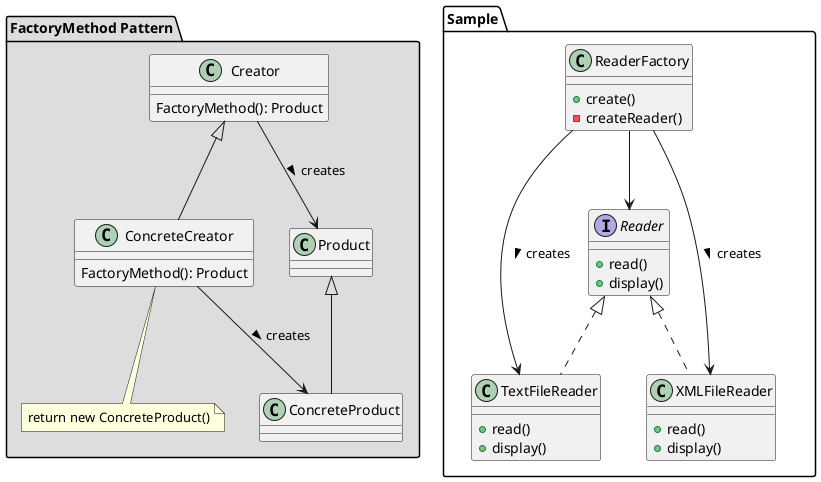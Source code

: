 @startuml
package "FactoryMethod Pattern" #DDDDDD {
  class Creator {
    FactoryMethod(): Product
  }

  class ConcreteCreator {
    FactoryMethod(): Product
  }
  note bottom: return new ConcreteProduct()

  Creator <|-- ConcreteCreator

  class Product
  class ConcreteProduct

  Product <|-- ConcreteProduct

  Creator --> Product : creates >
  ConcreteCreator --> ConcreteProduct : creates >
}

package "Sample" {
  class ReaderFactory {
    +create()
    -createReader()
  }

  interface Reader {
    +read()
    +display()
  }

  ReaderFactory --> Reader

  class TextFileReader {
    +read()
    +display()
  }
  class XMLFileReader {
    +read()
    +display()
  }

  Reader <|.. TextFileReader
  Reader <|.. XMLFileReader

  ReaderFactory --> TextFileReader : creates >
  ReaderFactory --> XMLFileReader : creates >
}

@enduml
